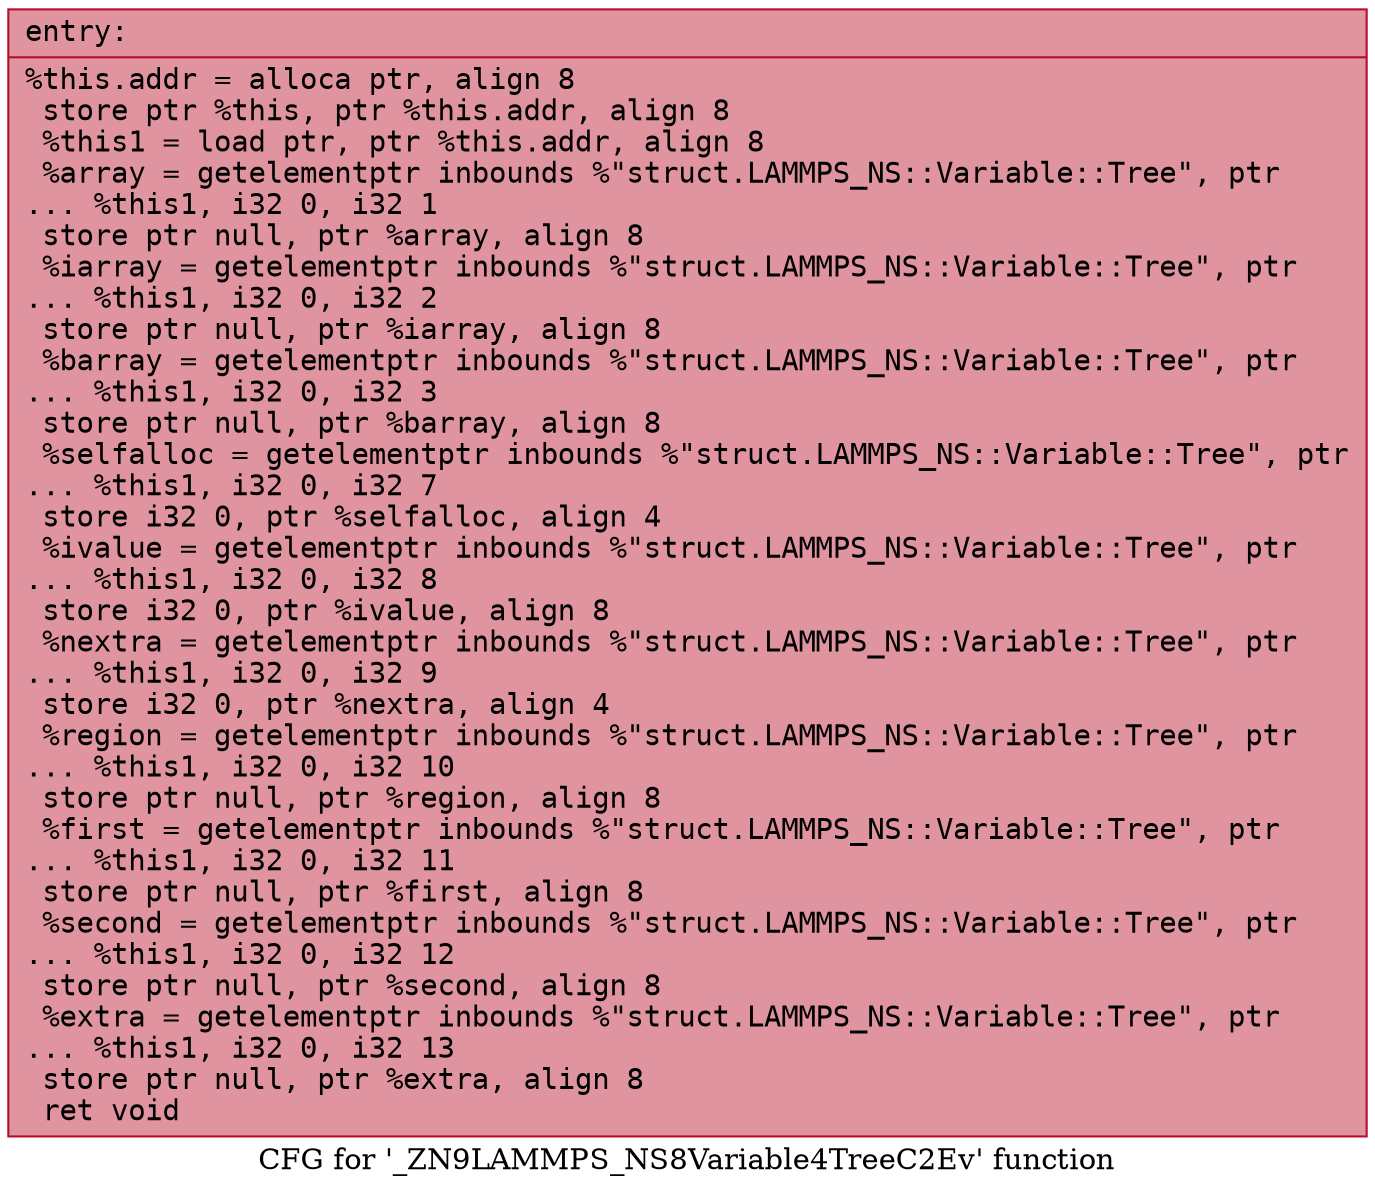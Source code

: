digraph "CFG for '_ZN9LAMMPS_NS8Variable4TreeC2Ev' function" {
	label="CFG for '_ZN9LAMMPS_NS8Variable4TreeC2Ev' function";

	Node0x556bfe65d680 [shape=record,color="#b70d28ff", style=filled, fillcolor="#b70d2870" fontname="Courier",label="{entry:\l|  %this.addr = alloca ptr, align 8\l  store ptr %this, ptr %this.addr, align 8\l  %this1 = load ptr, ptr %this.addr, align 8\l  %array = getelementptr inbounds %\"struct.LAMMPS_NS::Variable::Tree\", ptr\l... %this1, i32 0, i32 1\l  store ptr null, ptr %array, align 8\l  %iarray = getelementptr inbounds %\"struct.LAMMPS_NS::Variable::Tree\", ptr\l... %this1, i32 0, i32 2\l  store ptr null, ptr %iarray, align 8\l  %barray = getelementptr inbounds %\"struct.LAMMPS_NS::Variable::Tree\", ptr\l... %this1, i32 0, i32 3\l  store ptr null, ptr %barray, align 8\l  %selfalloc = getelementptr inbounds %\"struct.LAMMPS_NS::Variable::Tree\", ptr\l... %this1, i32 0, i32 7\l  store i32 0, ptr %selfalloc, align 4\l  %ivalue = getelementptr inbounds %\"struct.LAMMPS_NS::Variable::Tree\", ptr\l... %this1, i32 0, i32 8\l  store i32 0, ptr %ivalue, align 8\l  %nextra = getelementptr inbounds %\"struct.LAMMPS_NS::Variable::Tree\", ptr\l... %this1, i32 0, i32 9\l  store i32 0, ptr %nextra, align 4\l  %region = getelementptr inbounds %\"struct.LAMMPS_NS::Variable::Tree\", ptr\l... %this1, i32 0, i32 10\l  store ptr null, ptr %region, align 8\l  %first = getelementptr inbounds %\"struct.LAMMPS_NS::Variable::Tree\", ptr\l... %this1, i32 0, i32 11\l  store ptr null, ptr %first, align 8\l  %second = getelementptr inbounds %\"struct.LAMMPS_NS::Variable::Tree\", ptr\l... %this1, i32 0, i32 12\l  store ptr null, ptr %second, align 8\l  %extra = getelementptr inbounds %\"struct.LAMMPS_NS::Variable::Tree\", ptr\l... %this1, i32 0, i32 13\l  store ptr null, ptr %extra, align 8\l  ret void\l}"];
}
